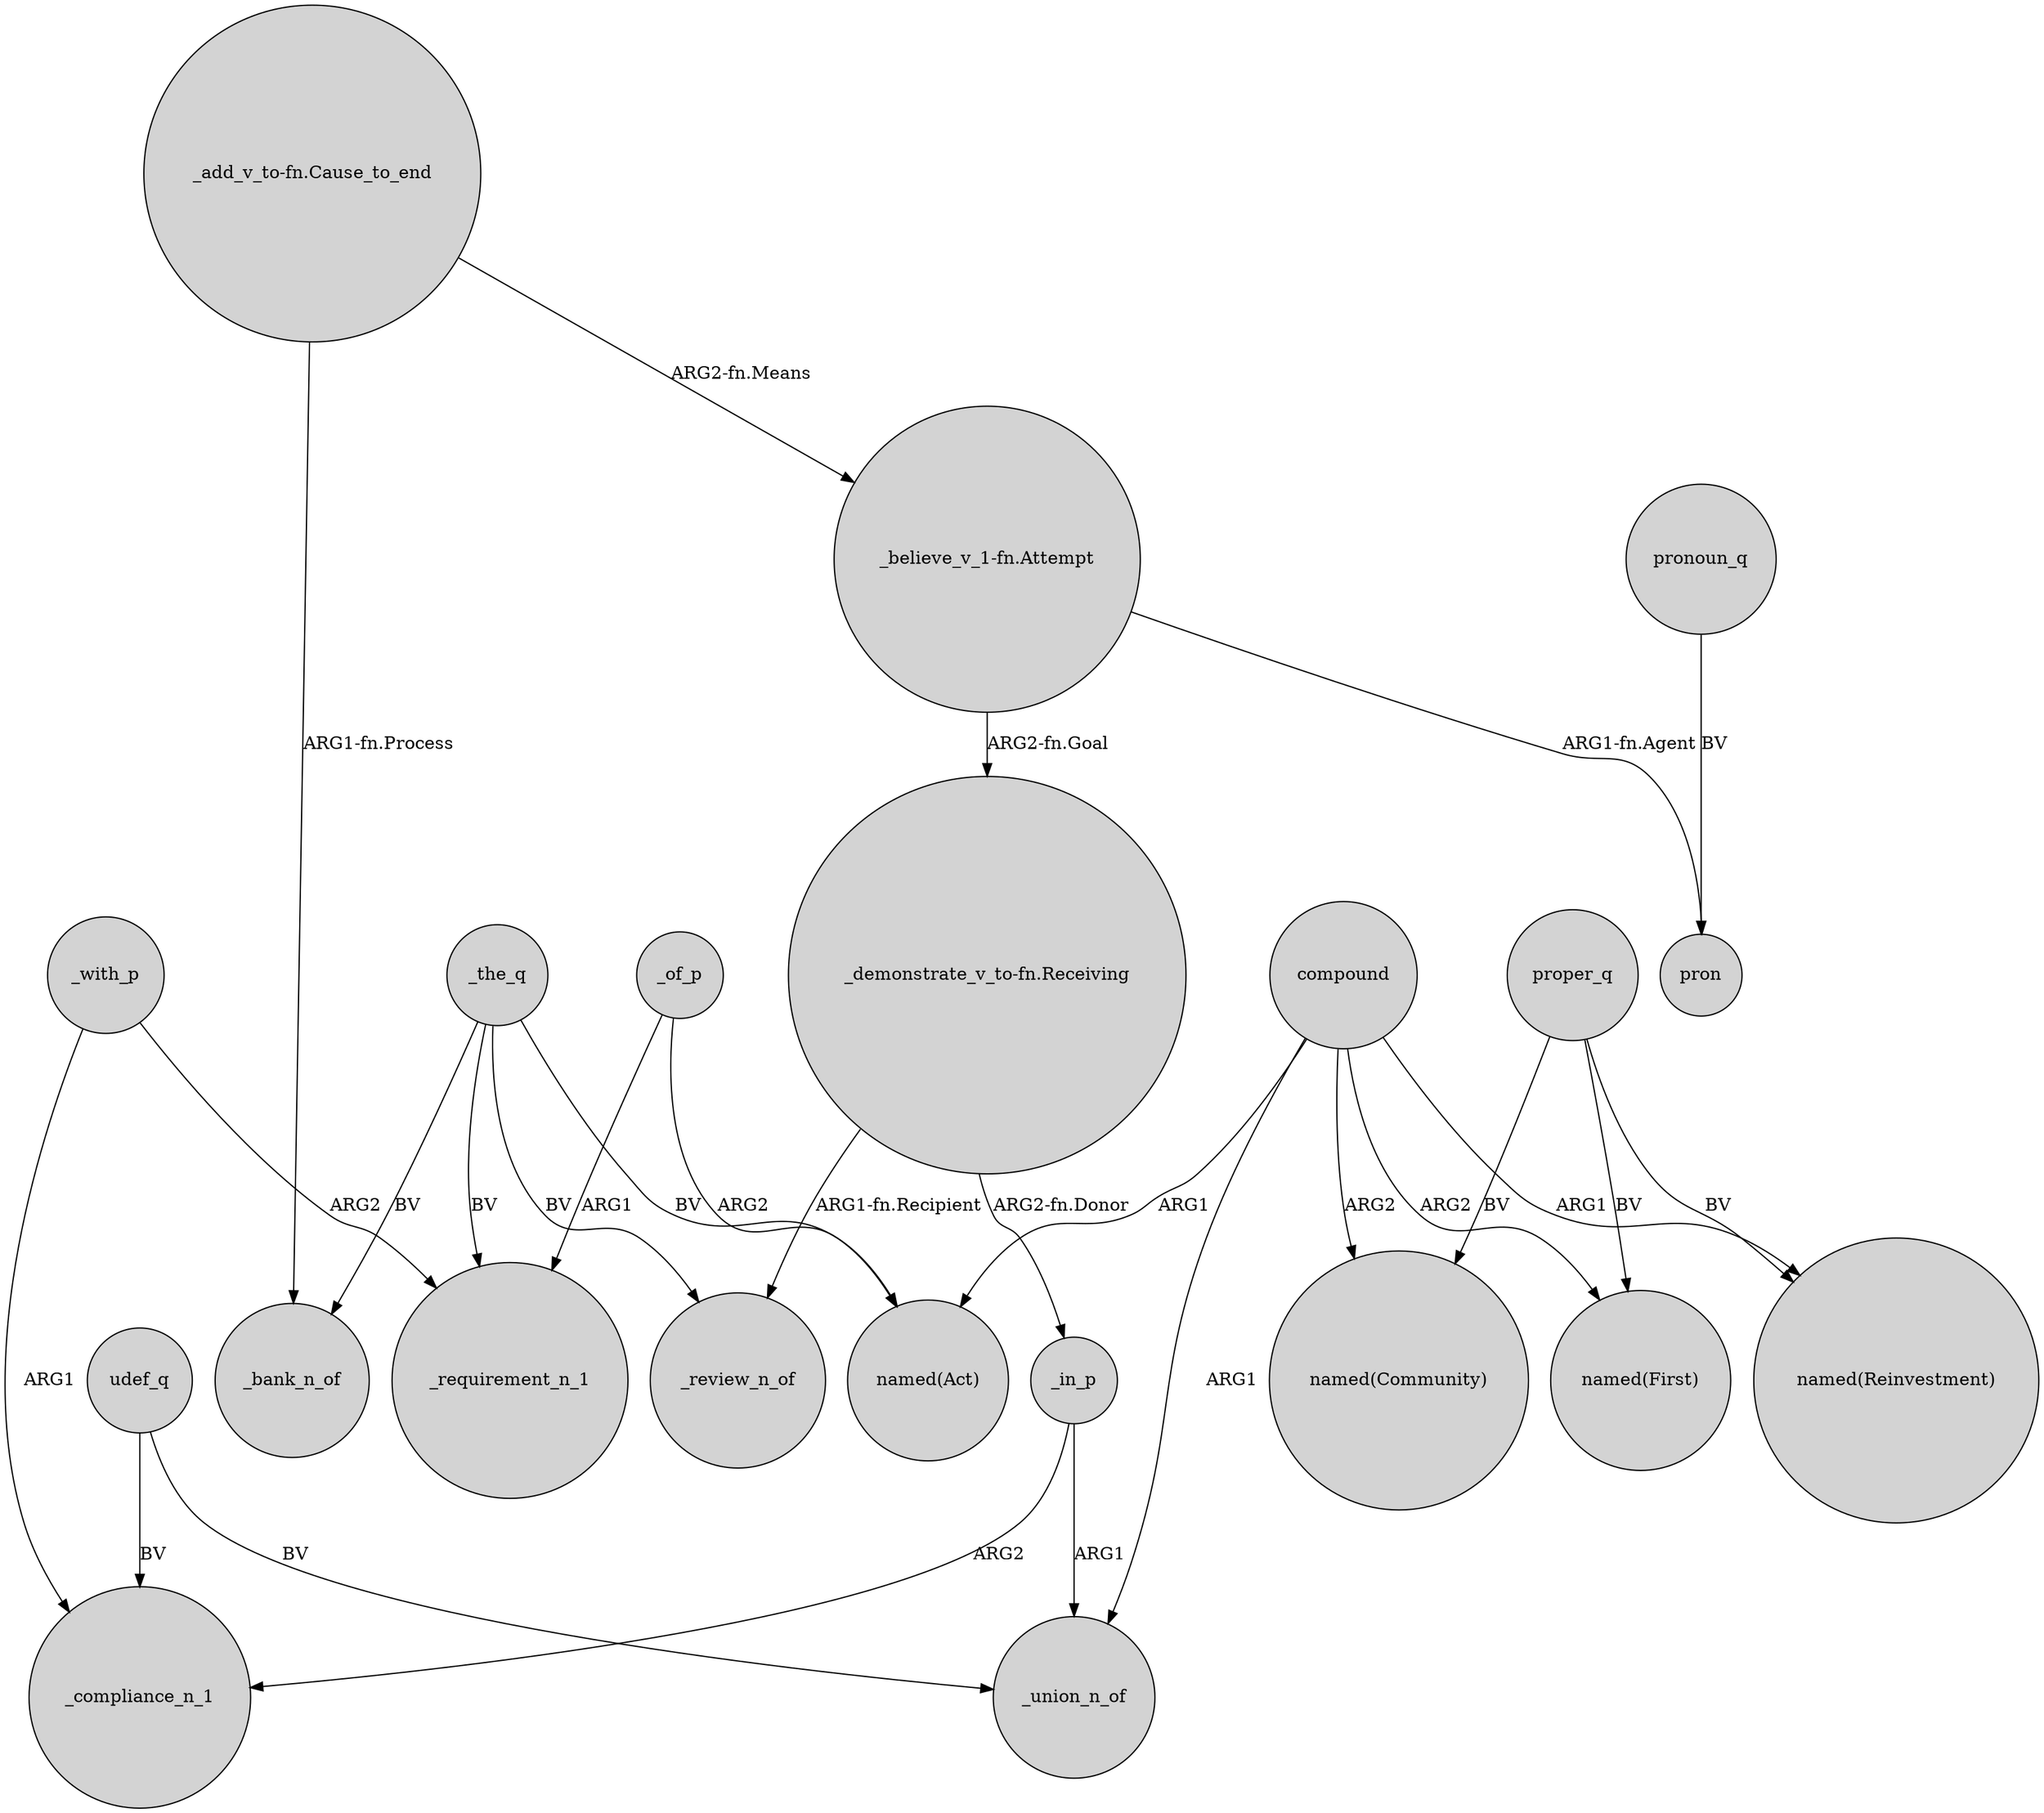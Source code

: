 digraph {
	node [shape=circle style=filled]
	_with_p -> _requirement_n_1 [label=ARG2]
	proper_q -> "named(Reinvestment)" [label=BV]
	_in_p -> _union_n_of [label=ARG1]
	_of_p -> "named(Act)" [label=ARG2]
	_the_q -> _bank_n_of [label=BV]
	_the_q -> _requirement_n_1 [label=BV]
	"_demonstrate_v_to-fn.Receiving" -> _review_n_of [label="ARG1-fn.Recipient"]
	compound -> _union_n_of [label=ARG1]
	_the_q -> "named(Act)" [label=BV]
	proper_q -> "named(Community)" [label=BV]
	"_add_v_to-fn.Cause_to_end" -> _bank_n_of [label="ARG1-fn.Process"]
	proper_q -> "named(First)" [label=BV]
	compound -> "named(Act)" [label=ARG1]
	"_believe_v_1-fn.Attempt" -> pron [label="ARG1-fn.Agent"]
	udef_q -> _union_n_of [label=BV]
	_the_q -> _review_n_of [label=BV]
	pronoun_q -> pron [label=BV]
	compound -> "named(First)" [label=ARG2]
	_with_p -> _compliance_n_1 [label=ARG1]
	_in_p -> _compliance_n_1 [label=ARG2]
	compound -> "named(Reinvestment)" [label=ARG1]
	compound -> "named(Community)" [label=ARG2]
	"_demonstrate_v_to-fn.Receiving" -> _in_p [label="ARG2-fn.Donor"]
	udef_q -> _compliance_n_1 [label=BV]
	"_believe_v_1-fn.Attempt" -> "_demonstrate_v_to-fn.Receiving" [label="ARG2-fn.Goal"]
	"_add_v_to-fn.Cause_to_end" -> "_believe_v_1-fn.Attempt" [label="ARG2-fn.Means"]
	_of_p -> _requirement_n_1 [label=ARG1]
}
